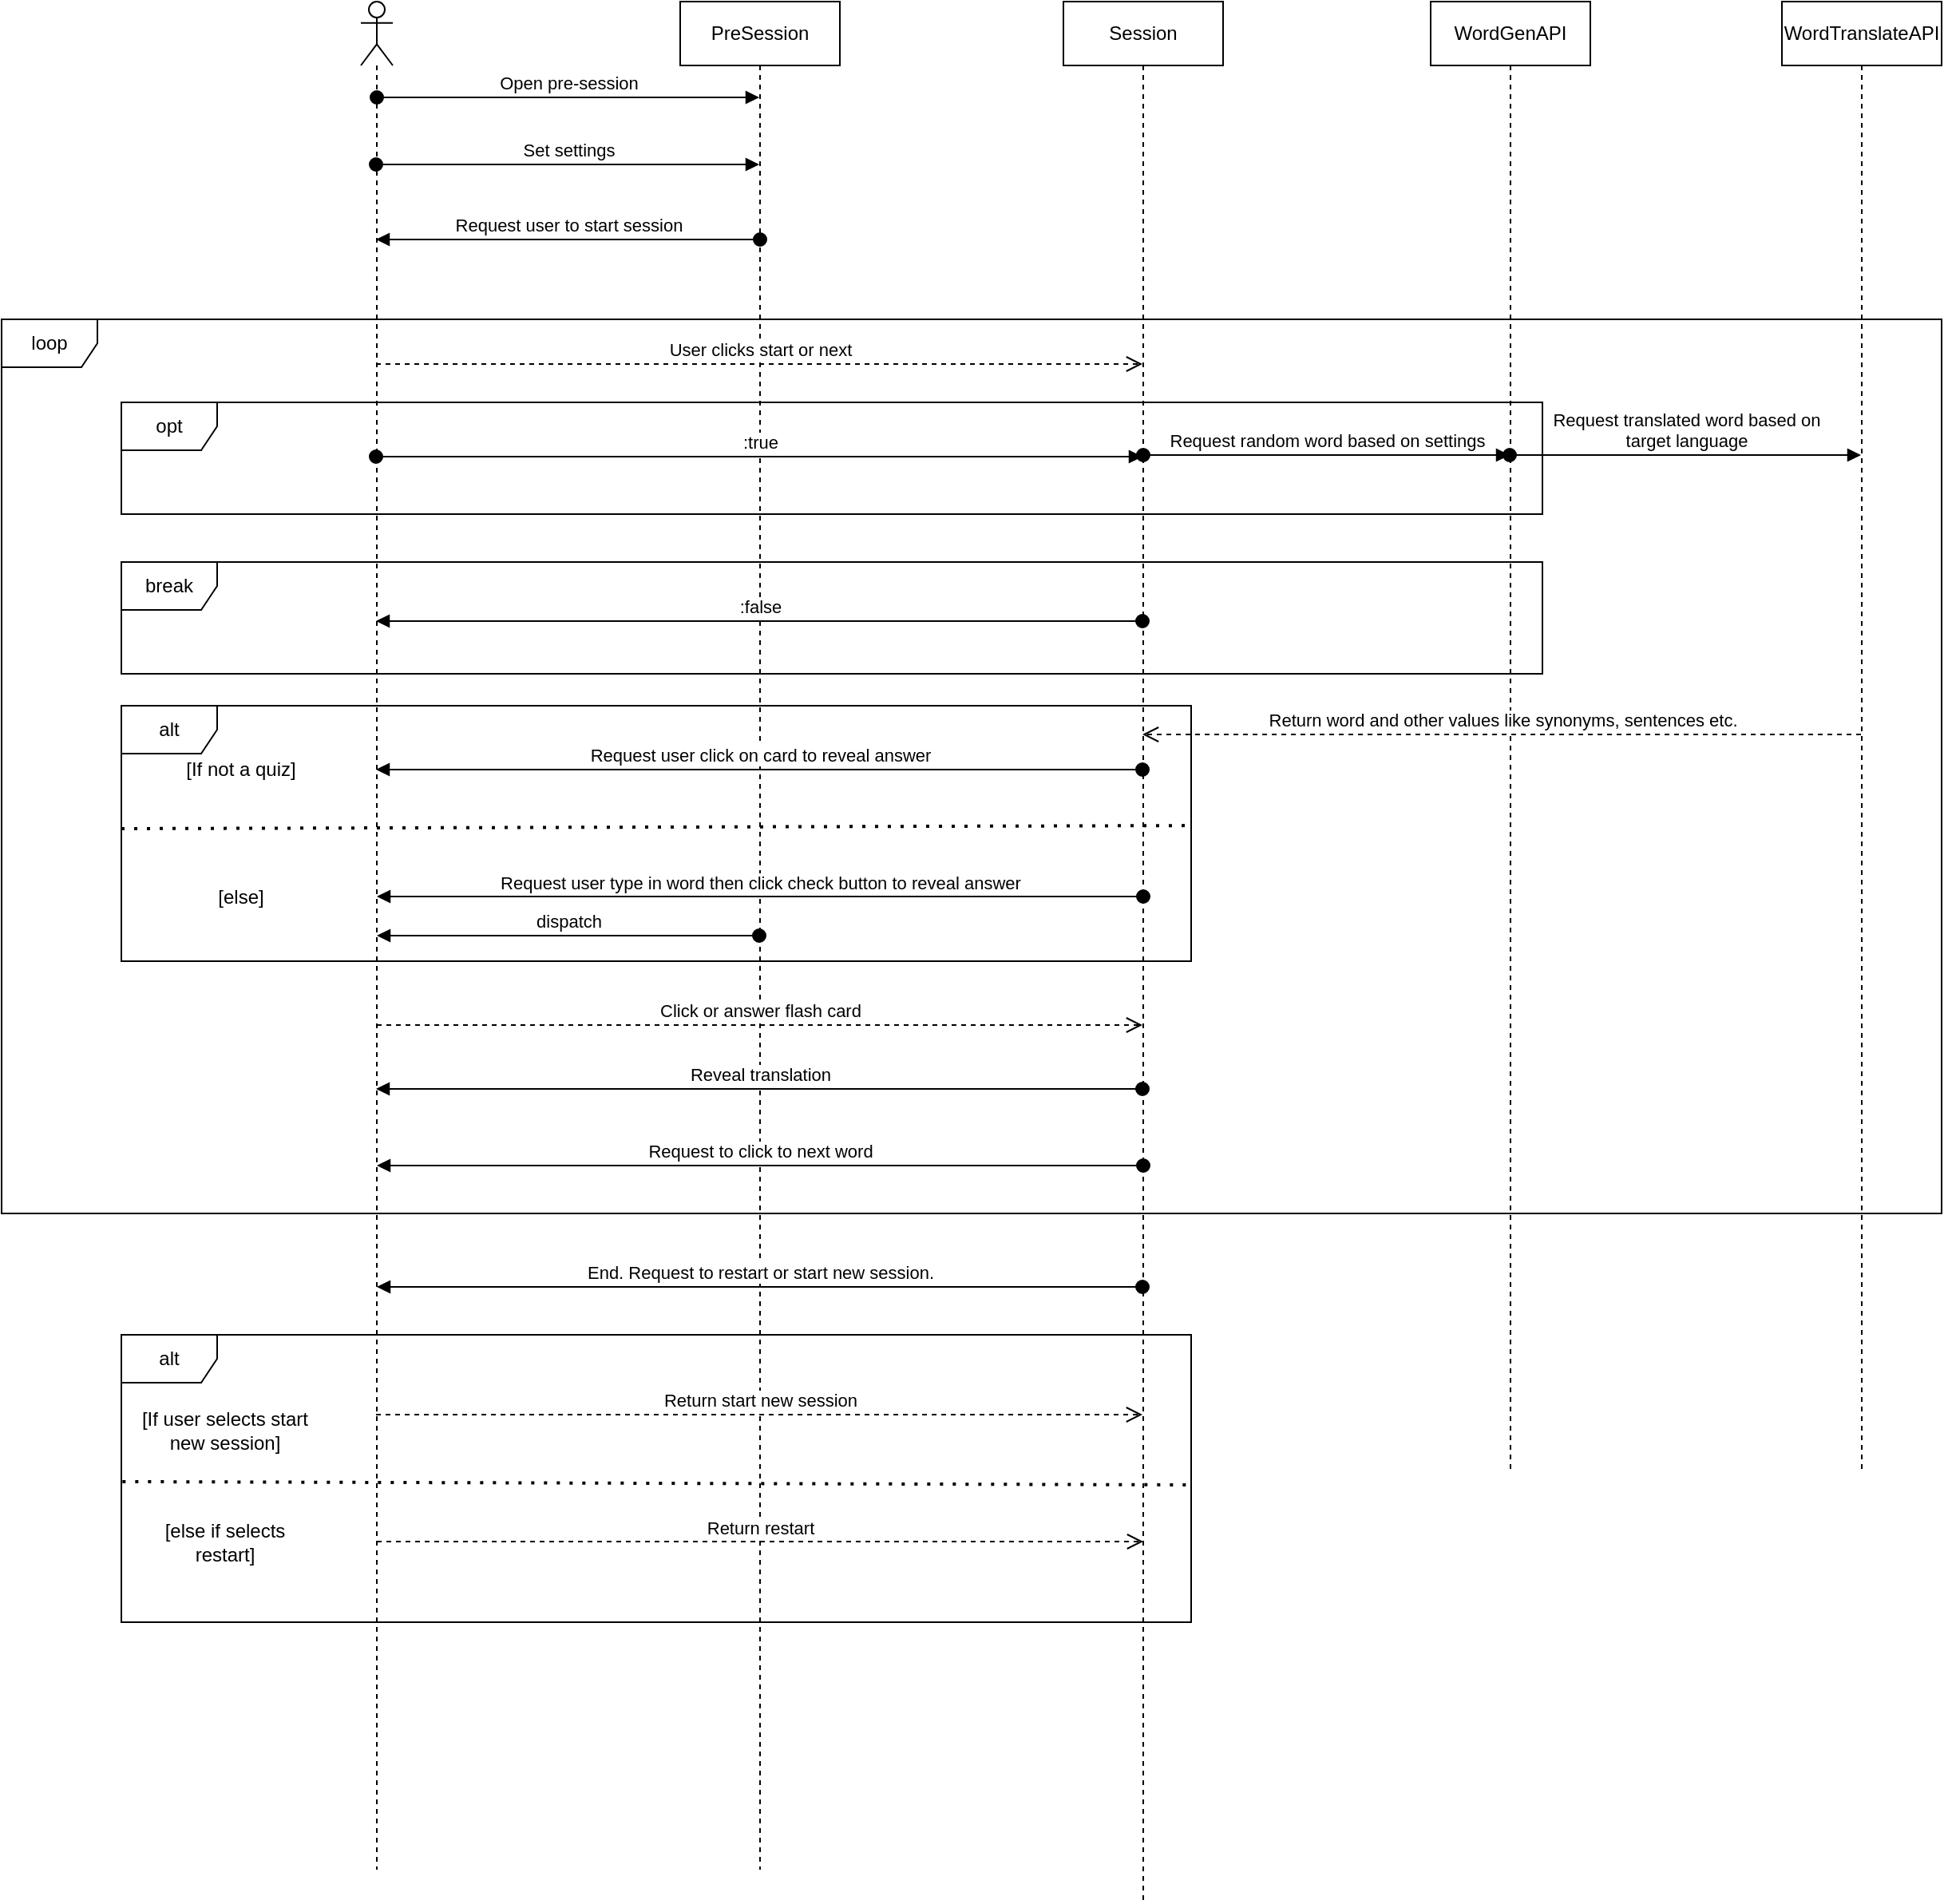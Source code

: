 <mxfile version="21.0.6" type="github">
  <diagram name="Page-1" id="_brEYTuebvPvWf_pUvOi">
    <mxGraphModel dx="1836" dy="542" grid="1" gridSize="10" guides="1" tooltips="1" connect="1" arrows="1" fold="1" page="1" pageScale="1" pageWidth="850" pageHeight="1100" math="0" shadow="0">
      <root>
        <mxCell id="0" />
        <mxCell id="1" parent="0" />
        <mxCell id="V3QSZNSe0b6lcg50ALse-7" value="" style="shape=umlLifeline;perimeter=lifelinePerimeter;whiteSpace=wrap;html=1;container=1;dropTarget=0;collapsible=0;recursiveResize=0;outlineConnect=0;portConstraint=eastwest;newEdgeStyle={&quot;edgeStyle&quot;:&quot;elbowEdgeStyle&quot;,&quot;elbow&quot;:&quot;vertical&quot;,&quot;curved&quot;:0,&quot;rounded&quot;:0};participant=umlActor;" parent="1" vertex="1">
          <mxGeometry x="80" y="80" width="20" height="1170" as="geometry" />
        </mxCell>
        <mxCell id="V3QSZNSe0b6lcg50ALse-8" value="PreSession" style="shape=umlLifeline;perimeter=lifelinePerimeter;whiteSpace=wrap;html=1;container=1;dropTarget=0;collapsible=0;recursiveResize=0;outlineConnect=0;portConstraint=eastwest;newEdgeStyle={&quot;edgeStyle&quot;:&quot;elbowEdgeStyle&quot;,&quot;elbow&quot;:&quot;vertical&quot;,&quot;curved&quot;:0,&quot;rounded&quot;:0};" parent="1" vertex="1">
          <mxGeometry x="280" y="80" width="100" height="1170" as="geometry" />
        </mxCell>
        <mxCell id="V3QSZNSe0b6lcg50ALse-9" value="Open pre-session" style="html=1;verticalAlign=bottom;startArrow=oval;startFill=1;endArrow=block;startSize=8;edgeStyle=elbowEdgeStyle;elbow=vertical;curved=0;rounded=0;" parent="1" target="V3QSZNSe0b6lcg50ALse-8" edge="1">
          <mxGeometry width="60" relative="1" as="geometry">
            <mxPoint x="90" y="140" as="sourcePoint" />
            <mxPoint x="150" y="140" as="targetPoint" />
          </mxGeometry>
        </mxCell>
        <mxCell id="EKv5OnNOHWtHoEkko2qL-3" value="Set settings" style="html=1;verticalAlign=bottom;startArrow=oval;startFill=1;endArrow=block;startSize=8;edgeStyle=elbowEdgeStyle;elbow=vertical;curved=0;rounded=0;" parent="1" edge="1">
          <mxGeometry width="60" relative="1" as="geometry">
            <mxPoint x="89.5" y="182" as="sourcePoint" />
            <mxPoint x="329.5" y="182" as="targetPoint" />
            <Array as="points">
              <mxPoint x="270" y="182" />
              <mxPoint x="280" y="172" />
              <mxPoint x="260" y="222" />
              <mxPoint x="280" y="192" />
            </Array>
          </mxGeometry>
        </mxCell>
        <mxCell id="EKv5OnNOHWtHoEkko2qL-4" value="Session" style="shape=umlLifeline;perimeter=lifelinePerimeter;whiteSpace=wrap;html=1;container=1;dropTarget=0;collapsible=0;recursiveResize=0;outlineConnect=0;portConstraint=eastwest;newEdgeStyle={&quot;edgeStyle&quot;:&quot;elbowEdgeStyle&quot;,&quot;elbow&quot;:&quot;vertical&quot;,&quot;curved&quot;:0,&quot;rounded&quot;:0};" parent="1" vertex="1">
          <mxGeometry x="520" y="80" width="100" height="1190" as="geometry" />
        </mxCell>
        <mxCell id="EKv5OnNOHWtHoEkko2qL-11" value="WordGenAPI" style="shape=umlLifeline;perimeter=lifelinePerimeter;whiteSpace=wrap;html=1;container=1;dropTarget=0;collapsible=0;recursiveResize=0;outlineConnect=0;portConstraint=eastwest;newEdgeStyle={&quot;edgeStyle&quot;:&quot;elbowEdgeStyle&quot;,&quot;elbow&quot;:&quot;vertical&quot;,&quot;curved&quot;:0,&quot;rounded&quot;:0};" parent="1" vertex="1">
          <mxGeometry x="750" y="80" width="100" height="920" as="geometry" />
        </mxCell>
        <mxCell id="EKv5OnNOHWtHoEkko2qL-12" value="WordTranslateAPI" style="shape=umlLifeline;perimeter=lifelinePerimeter;whiteSpace=wrap;html=1;container=1;dropTarget=0;collapsible=0;recursiveResize=0;outlineConnect=0;portConstraint=eastwest;newEdgeStyle={&quot;edgeStyle&quot;:&quot;elbowEdgeStyle&quot;,&quot;elbow&quot;:&quot;vertical&quot;,&quot;curved&quot;:0,&quot;rounded&quot;:0};" parent="1" vertex="1">
          <mxGeometry x="970" y="80" width="100" height="920" as="geometry" />
        </mxCell>
        <mxCell id="uM_F3Oen2c-0RkTZDdHO-2" value="&lt;div&gt;Request translated word based on &lt;br&gt;&lt;/div&gt;&lt;div&gt;target language&lt;br&gt;&lt;/div&gt;" style="html=1;verticalAlign=bottom;startArrow=oval;startFill=1;endArrow=block;startSize=8;edgeStyle=elbowEdgeStyle;elbow=vertical;curved=0;rounded=0;" parent="1" edge="1">
          <mxGeometry width="60" relative="1" as="geometry">
            <mxPoint x="799.5" y="364" as="sourcePoint" />
            <mxPoint x="1019.5" y="364" as="targetPoint" />
            <Array as="points">
              <mxPoint x="870" y="364" />
              <mxPoint x="830" y="354" />
            </Array>
            <mxPoint as="offset" />
          </mxGeometry>
        </mxCell>
        <mxCell id="uM_F3Oen2c-0RkTZDdHO-5" value="Return word and other values like synonyms, sentences etc." style="html=1;verticalAlign=bottom;endArrow=open;dashed=1;endSize=8;edgeStyle=elbowEdgeStyle;elbow=vertical;curved=0;rounded=0;" parent="1" edge="1">
          <mxGeometry relative="1" as="geometry">
            <mxPoint x="1019.5" y="539" as="sourcePoint" />
            <mxPoint x="569.5" y="539" as="targetPoint" />
            <Array as="points">
              <mxPoint x="630" y="539" />
              <mxPoint x="650" y="359" />
            </Array>
          </mxGeometry>
        </mxCell>
        <mxCell id="uM_F3Oen2c-0RkTZDdHO-6" value="Request user click on card to reveal answer" style="html=1;verticalAlign=bottom;startArrow=oval;startFill=1;endArrow=block;startSize=8;edgeStyle=elbowEdgeStyle;elbow=vertical;curved=0;rounded=0;" parent="1" edge="1">
          <mxGeometry width="60" relative="1" as="geometry">
            <mxPoint x="569.5" y="561" as="sourcePoint" />
            <mxPoint x="89.5" y="561" as="targetPoint" />
            <Array as="points">
              <mxPoint x="170" y="561" />
              <mxPoint x="400" y="541" />
            </Array>
          </mxGeometry>
        </mxCell>
        <mxCell id="uM_F3Oen2c-0RkTZDdHO-7" value="alt" style="shape=umlFrame;whiteSpace=wrap;html=1;pointerEvents=0;" parent="1" vertex="1">
          <mxGeometry x="-70" y="521" width="670" height="160" as="geometry" />
        </mxCell>
        <mxCell id="uM_F3Oen2c-0RkTZDdHO-9" value="" style="endArrow=none;dashed=1;html=1;dashPattern=1 3;strokeWidth=2;rounded=0;entryX=1.003;entryY=0.469;entryDx=0;entryDy=0;entryPerimeter=0;" parent="1" target="uM_F3Oen2c-0RkTZDdHO-7" edge="1">
          <mxGeometry width="50" height="50" relative="1" as="geometry">
            <mxPoint x="-70" y="598" as="sourcePoint" />
            <mxPoint x="50" y="601" as="targetPoint" />
          </mxGeometry>
        </mxCell>
        <mxCell id="uM_F3Oen2c-0RkTZDdHO-10" value="[If not a quiz]" style="text;html=1;strokeColor=none;fillColor=none;align=center;verticalAlign=middle;whiteSpace=wrap;rounded=0;" parent="1" vertex="1">
          <mxGeometry x="-50" y="541" width="110" height="40" as="geometry" />
        </mxCell>
        <mxCell id="uM_F3Oen2c-0RkTZDdHO-11" value="[else]" style="text;html=1;strokeColor=none;fillColor=none;align=center;verticalAlign=middle;whiteSpace=wrap;rounded=0;" parent="1" vertex="1">
          <mxGeometry x="-50" y="621" width="110" height="40" as="geometry" />
        </mxCell>
        <mxCell id="uM_F3Oen2c-0RkTZDdHO-13" value="Request user type in word then click check button to reveal answer" style="html=1;verticalAlign=bottom;startArrow=oval;startFill=1;endArrow=block;startSize=8;edgeStyle=elbowEdgeStyle;elbow=vertical;curved=0;rounded=0;" parent="1" edge="1">
          <mxGeometry width="60" relative="1" as="geometry">
            <mxPoint x="570" y="640.5" as="sourcePoint" />
            <mxPoint x="90" y="640.5" as="targetPoint" />
            <Array as="points">
              <mxPoint x="400" y="640.5" />
            </Array>
          </mxGeometry>
        </mxCell>
        <mxCell id="uM_F3Oen2c-0RkTZDdHO-14" value="Click or answer flash card" style="html=1;verticalAlign=bottom;endArrow=open;dashed=1;endSize=8;edgeStyle=elbowEdgeStyle;elbow=vertical;curved=0;rounded=0;" parent="1" edge="1">
          <mxGeometry relative="1" as="geometry">
            <mxPoint x="90" y="721" as="sourcePoint" />
            <mxPoint x="569.5" y="721" as="targetPoint" />
          </mxGeometry>
        </mxCell>
        <mxCell id="uM_F3Oen2c-0RkTZDdHO-15" value="Reveal translation" style="html=1;verticalAlign=bottom;startArrow=oval;startFill=1;endArrow=block;startSize=8;edgeStyle=elbowEdgeStyle;elbow=vertical;curved=0;rounded=0;" parent="1" edge="1">
          <mxGeometry width="60" relative="1" as="geometry">
            <mxPoint x="569.5" y="761" as="sourcePoint" />
            <mxPoint x="89.5" y="761" as="targetPoint" />
            <Array as="points">
              <mxPoint x="180" y="761" />
            </Array>
          </mxGeometry>
        </mxCell>
        <mxCell id="uM_F3Oen2c-0RkTZDdHO-17" value="Request to click to next word" style="html=1;verticalAlign=bottom;startArrow=oval;startFill=1;endArrow=block;startSize=8;edgeStyle=elbowEdgeStyle;elbow=vertical;curved=0;rounded=0;" parent="1" edge="1">
          <mxGeometry width="60" relative="1" as="geometry">
            <mxPoint x="570" y="809" as="sourcePoint" />
            <mxPoint x="90" y="809" as="targetPoint" />
            <Array as="points">
              <mxPoint x="180" y="809" />
            </Array>
            <mxPoint as="offset" />
          </mxGeometry>
        </mxCell>
        <mxCell id="uM_F3Oen2c-0RkTZDdHO-18" value="opt" style="shape=umlFrame;whiteSpace=wrap;html=1;pointerEvents=0;" parent="1" vertex="1">
          <mxGeometry x="-70" y="331" width="890" height="70" as="geometry" />
        </mxCell>
        <mxCell id="uM_F3Oen2c-0RkTZDdHO-19" value="[If user selects start new session]" style="text;html=1;strokeColor=none;fillColor=none;align=center;verticalAlign=middle;whiteSpace=wrap;rounded=0;" parent="1" vertex="1">
          <mxGeometry x="-60" y="955" width="110" height="40" as="geometry" />
        </mxCell>
        <mxCell id="kxCvtUr2QIie9pxkD9vv-7" value="End. Request to restart or start new session." style="html=1;verticalAlign=bottom;startArrow=oval;startFill=1;endArrow=block;startSize=8;edgeStyle=elbowEdgeStyle;elbow=vertical;curved=0;rounded=0;" parent="1" edge="1">
          <mxGeometry width="60" relative="1" as="geometry">
            <mxPoint x="569.5" y="885" as="sourcePoint" />
            <mxPoint x="90" y="885" as="targetPoint" />
            <Array as="points">
              <mxPoint x="420" y="885" />
            </Array>
          </mxGeometry>
        </mxCell>
        <mxCell id="kxCvtUr2QIie9pxkD9vv-8" value="alt" style="shape=umlFrame;whiteSpace=wrap;html=1;pointerEvents=0;" parent="1" vertex="1">
          <mxGeometry x="-70" y="915" width="670" height="180" as="geometry" />
        </mxCell>
        <mxCell id="kxCvtUr2QIie9pxkD9vv-10" value="[else if selects restart]" style="text;html=1;strokeColor=none;fillColor=none;align=center;verticalAlign=middle;whiteSpace=wrap;rounded=0;" parent="1" vertex="1">
          <mxGeometry x="-60" y="1025" width="110" height="40" as="geometry" />
        </mxCell>
        <mxCell id="kxCvtUr2QIie9pxkD9vv-11" value="" style="endArrow=none;dashed=1;html=1;dashPattern=1 3;strokeWidth=2;rounded=0;exitX=0.001;exitY=0.511;exitDx=0;exitDy=0;exitPerimeter=0;" parent="1" source="kxCvtUr2QIie9pxkD9vv-8" edge="1">
          <mxGeometry width="50" height="50" relative="1" as="geometry">
            <mxPoint x="-90" y="1045" as="sourcePoint" />
            <mxPoint x="600" y="1009" as="targetPoint" />
          </mxGeometry>
        </mxCell>
        <mxCell id="kxCvtUr2QIie9pxkD9vv-12" value="Return start new session" style="html=1;verticalAlign=bottom;endArrow=open;dashed=1;endSize=8;edgeStyle=elbowEdgeStyle;elbow=vertical;curved=0;rounded=0;" parent="1" edge="1">
          <mxGeometry relative="1" as="geometry">
            <mxPoint x="89.5" y="965" as="sourcePoint" />
            <mxPoint x="569.5" y="965" as="targetPoint" />
            <Array as="points">
              <mxPoint x="390" y="965" />
            </Array>
          </mxGeometry>
        </mxCell>
        <mxCell id="kxCvtUr2QIie9pxkD9vv-13" value="Return restart" style="html=1;verticalAlign=bottom;endArrow=open;dashed=1;endSize=8;edgeStyle=elbowEdgeStyle;elbow=vertical;curved=0;rounded=0;" parent="1" edge="1">
          <mxGeometry relative="1" as="geometry">
            <mxPoint x="90" y="1044.5" as="sourcePoint" />
            <mxPoint x="570" y="1044.5" as="targetPoint" />
            <Array as="points">
              <mxPoint x="390" y="1044.5" />
            </Array>
          </mxGeometry>
        </mxCell>
        <mxCell id="40By3ewx0UmQ5uAwjmQ_-1" value="loop" style="shape=umlFrame;whiteSpace=wrap;html=1;pointerEvents=0;" parent="1" vertex="1">
          <mxGeometry x="-145" y="279" width="1215" height="560" as="geometry" />
        </mxCell>
        <mxCell id="40By3ewx0UmQ5uAwjmQ_-2" value="break" style="shape=umlFrame;whiteSpace=wrap;html=1;pointerEvents=0;" parent="1" vertex="1">
          <mxGeometry x="-70" y="431" width="890" height="70" as="geometry" />
        </mxCell>
        <mxCell id="40By3ewx0UmQ5uAwjmQ_-9" value="User clicks start or next" style="html=1;verticalAlign=bottom;endArrow=open;dashed=1;endSize=8;edgeStyle=elbowEdgeStyle;elbow=vertical;curved=0;rounded=0;" parent="1" edge="1">
          <mxGeometry relative="1" as="geometry">
            <mxPoint x="89.5" y="307" as="sourcePoint" />
            <mxPoint x="569.5" y="307" as="targetPoint" />
          </mxGeometry>
        </mxCell>
        <mxCell id="40By3ewx0UmQ5uAwjmQ_-10" value="Request random word based on settings" style="html=1;verticalAlign=bottom;startArrow=oval;startFill=1;endArrow=block;startSize=8;edgeStyle=elbowEdgeStyle;elbow=vertical;curved=0;rounded=0;" parent="1" edge="1">
          <mxGeometry width="60" relative="1" as="geometry">
            <mxPoint x="570" y="364" as="sourcePoint" />
            <mxPoint x="799.5" y="364" as="targetPoint" />
          </mxGeometry>
        </mxCell>
        <mxCell id="40By3ewx0UmQ5uAwjmQ_-11" value=":true" style="html=1;verticalAlign=bottom;startArrow=oval;startFill=1;endArrow=block;startSize=8;edgeStyle=elbowEdgeStyle;elbow=vertical;curved=0;rounded=0;" parent="1" edge="1">
          <mxGeometry width="60" relative="1" as="geometry">
            <mxPoint x="89.5" y="365" as="sourcePoint" />
            <mxPoint x="569.5" y="365" as="targetPoint" />
          </mxGeometry>
        </mxCell>
        <mxCell id="40By3ewx0UmQ5uAwjmQ_-14" value=":false" style="html=1;verticalAlign=bottom;startArrow=oval;startFill=1;endArrow=block;startSize=8;edgeStyle=elbowEdgeStyle;elbow=vertical;curved=0;rounded=0;" parent="1" edge="1">
          <mxGeometry width="60" relative="1" as="geometry">
            <mxPoint x="569.5" y="468" as="sourcePoint" />
            <mxPoint x="89.5" y="468" as="targetPoint" />
          </mxGeometry>
        </mxCell>
        <mxCell id="Wjvc0vxctQH5uaSx7fJ5-1" value="dispatch" style="html=1;verticalAlign=bottom;startArrow=oval;startFill=1;endArrow=block;startSize=8;edgeStyle=elbowEdgeStyle;elbow=vertical;curved=0;rounded=0;" edge="1" parent="1" source="V3QSZNSe0b6lcg50ALse-8" target="V3QSZNSe0b6lcg50ALse-7">
          <mxGeometry width="60" relative="1" as="geometry">
            <mxPoint x="380" y="220" as="sourcePoint" />
            <mxPoint x="440" y="220" as="targetPoint" />
          </mxGeometry>
        </mxCell>
        <mxCell id="Wjvc0vxctQH5uaSx7fJ5-2" value="Request user to start session" style="html=1;verticalAlign=bottom;startArrow=oval;startFill=1;endArrow=block;startSize=8;edgeStyle=elbowEdgeStyle;elbow=vertical;curved=0;rounded=0;" edge="1" parent="1">
          <mxGeometry width="60" relative="1" as="geometry">
            <mxPoint x="330" y="229" as="sourcePoint" />
            <mxPoint x="89.5" y="229" as="targetPoint" />
          </mxGeometry>
        </mxCell>
      </root>
    </mxGraphModel>
  </diagram>
</mxfile>
